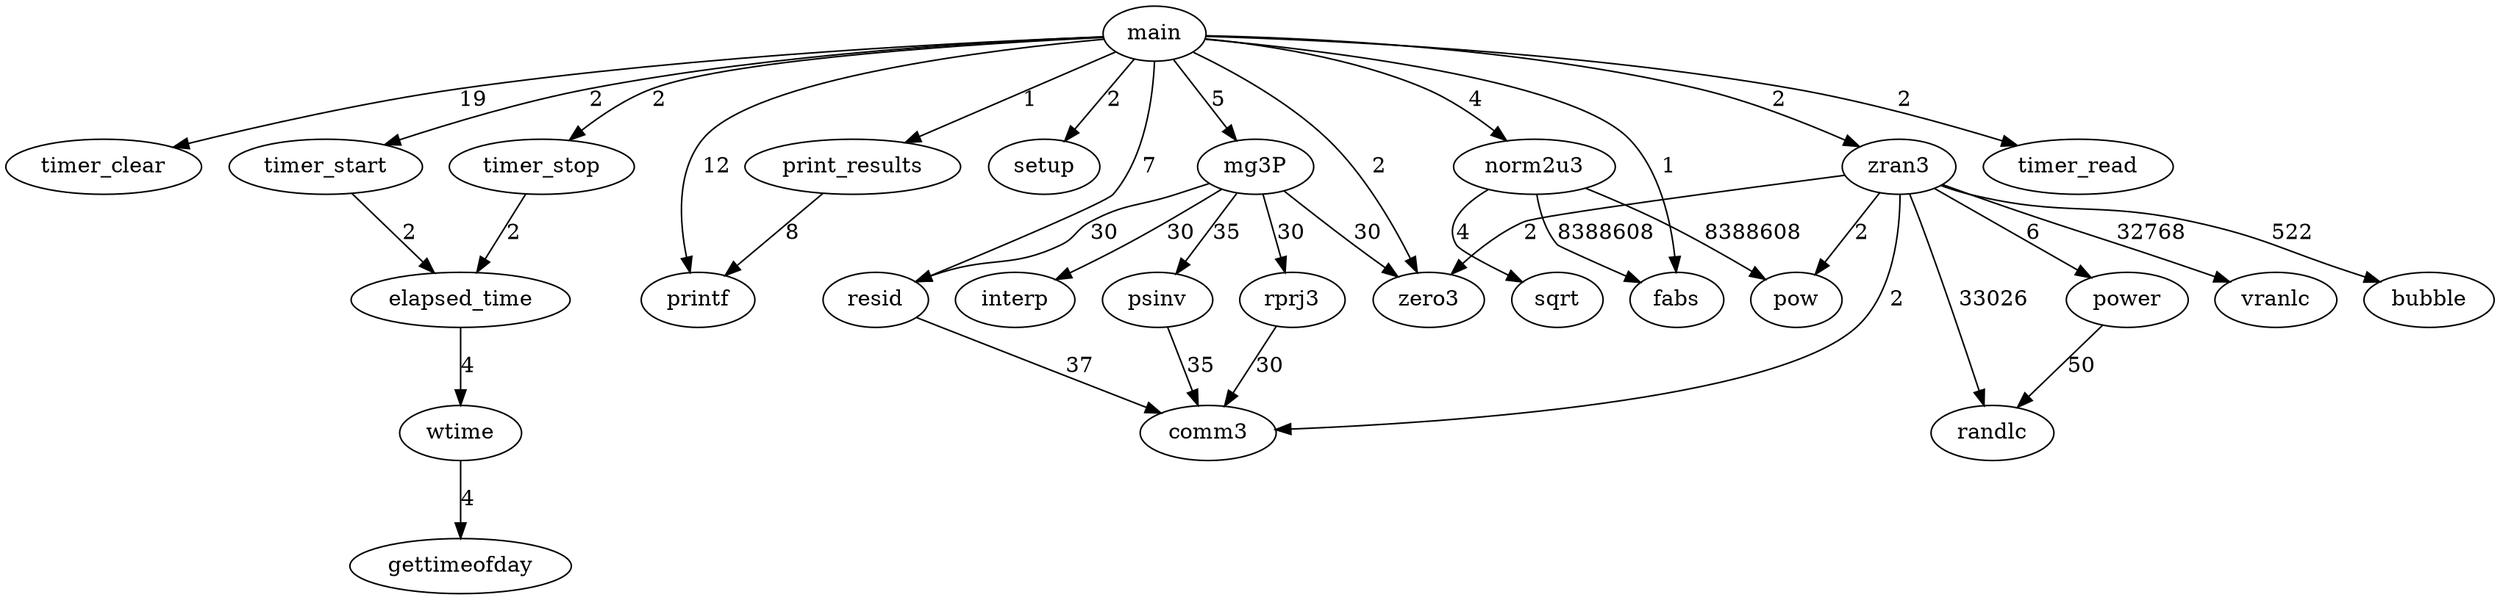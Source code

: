 digraph dynamic_call_graph {

	main -> timer_clear [label="19"];
	main -> timer_start [label="2"];
	main -> printf [label="12"];
	main -> setup [label="2"];
	main -> zero3 [label="2"];
	main -> zran3 [label="2"];
	main -> norm2u3 [label="4"];
	main -> resid [label="7"];
	main -> mg3P [label="5"];
	main -> timer_stop [label="2"];
	main -> timer_read [label="2"];
	main -> fabs [label="1"];
	main -> print_results [label="1"];
	mg3P -> rprj3 [label="30"];
	mg3P -> zero3 [label="30"];
	mg3P -> psinv [label="35"];
	mg3P -> interp [label="30"];
	mg3P -> resid [label="30"];
	psinv -> comm3 [label="35"];
	resid -> comm3 [label="37"];
	rprj3 -> comm3 [label="30"];
	norm2u3 -> pow [label="8388608"];
	norm2u3 -> fabs [label="8388608"];
	norm2u3 -> sqrt [label="4"];
	zran3 -> pow [label="2"];
	zran3 -> power [label="6"];
	zran3 -> zero3 [label="2"];
	zran3 -> randlc [label="33026"];
	zran3 -> vranlc [label="32768"];
	zran3 -> bubble [label="522"];
	zran3 -> comm3 [label="2"];
	power -> randlc [label="50"];
	print_results -> printf [label="8"];
	wtime -> gettimeofday [label="4"];
	elapsed_time -> wtime [label="4"];
	timer_start -> elapsed_time [label="2"];
	timer_stop -> elapsed_time [label="2"];
}
